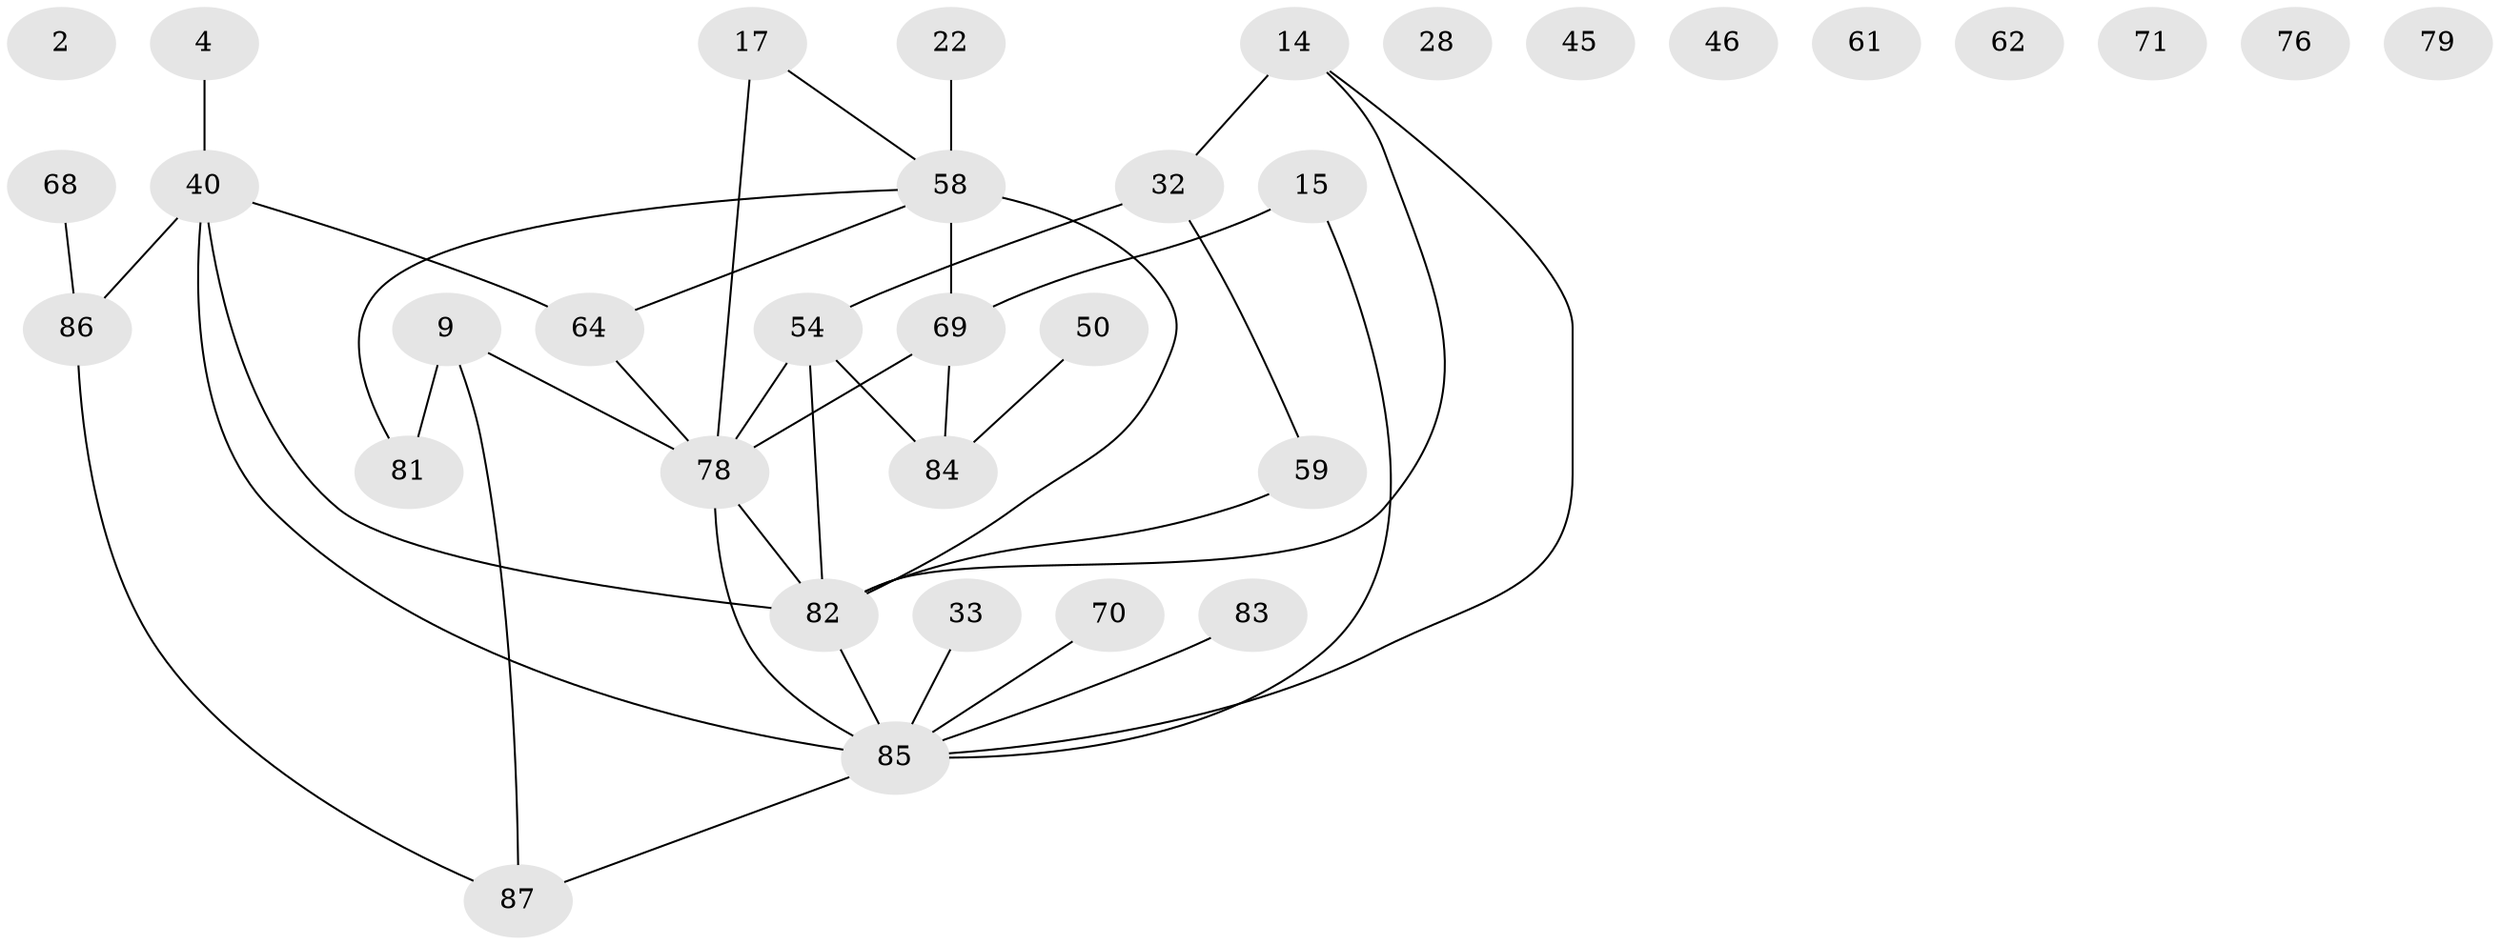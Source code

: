 // original degree distribution, {5: 0.08045977011494253, 0: 0.10344827586206896, 3: 0.3103448275862069, 1: 0.16091954022988506, 2: 0.1839080459770115, 4: 0.11494252873563218, 6: 0.04597701149425287}
// Generated by graph-tools (version 1.1) at 2025/44/03/04/25 21:44:12]
// undirected, 34 vertices, 39 edges
graph export_dot {
graph [start="1"]
  node [color=gray90,style=filled];
  2;
  4;
  9;
  14 [super="+5"];
  15 [super="+8"];
  17;
  22;
  28;
  32;
  33;
  40 [super="+11+24"];
  45;
  46;
  50;
  54 [super="+25+1"];
  58 [super="+49+10"];
  59;
  61;
  62;
  64 [super="+21"];
  68;
  69 [super="+56+29+43"];
  70 [super="+47"];
  71;
  76;
  78 [super="+77"];
  79;
  81 [super="+74"];
  82 [super="+35+55+60+75+80"];
  83;
  84 [super="+44+16"];
  85 [super="+73"];
  86 [super="+53"];
  87;
  4 -- 40;
  9 -- 81 [weight=2];
  9 -- 87;
  9 -- 78;
  14 -- 32 [weight=2];
  14 -- 85;
  14 -- 82;
  15 -- 85 [weight=3];
  15 -- 69;
  17 -- 58;
  17 -- 78;
  22 -- 58;
  32 -- 59;
  32 -- 54;
  33 -- 85;
  40 -- 64;
  40 -- 85 [weight=4];
  40 -- 86 [weight=2];
  40 -- 82 [weight=4];
  50 -- 84;
  54 -- 82;
  54 -- 78;
  54 -- 84 [weight=2];
  58 -- 64 [weight=2];
  58 -- 81;
  58 -- 82 [weight=4];
  58 -- 69;
  59 -- 82;
  64 -- 78;
  68 -- 86;
  69 -- 78 [weight=2];
  69 -- 84;
  70 -- 85 [weight=2];
  78 -- 82 [weight=3];
  78 -- 85 [weight=2];
  82 -- 85;
  83 -- 85;
  85 -- 87;
  86 -- 87;
}
